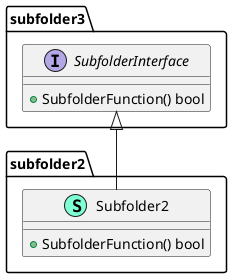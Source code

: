 @startuml
namespace subfolder3 {
    interface SubfolderInterface  {
        + SubfolderFunction() bool

    }
}


namespace subfolder2 {
    class Subfolder2 << (S,Aquamarine) >> {
        + SubfolderFunction() bool

    }
}

subfolder3.SubfolderInterface <|-- subfolder2.Subfolder2

@enduml
